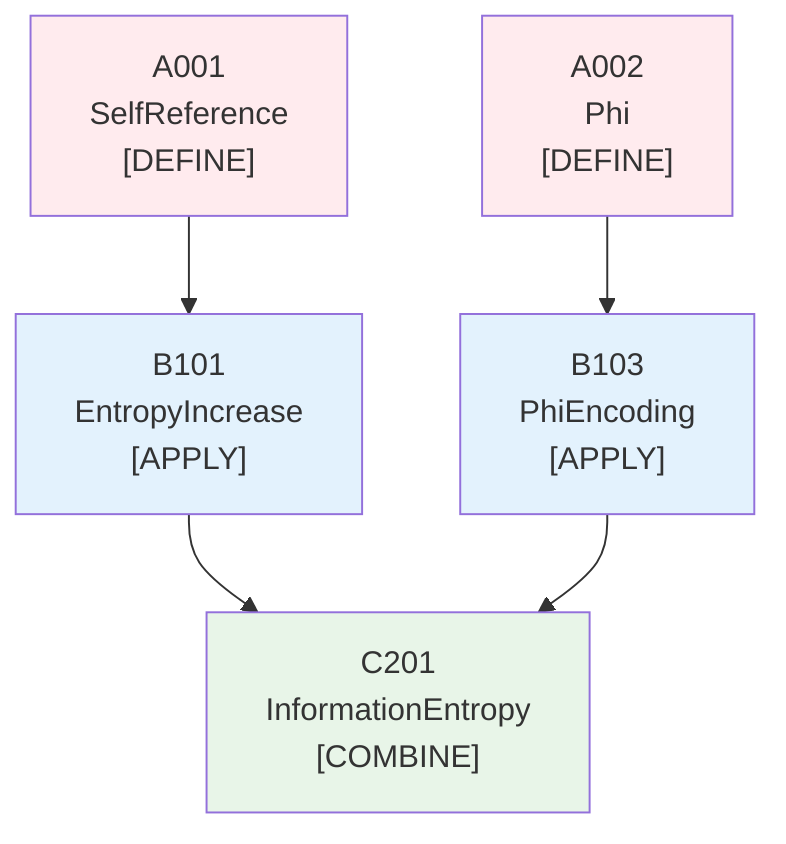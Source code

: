 graph TD
    B101["B101<br/>EntropyIncrease<br/>[APPLY]"]
    B103["B103<br/>PhiEncoding<br/>[APPLY]"]
    A001["A001<br/>SelfReference<br/>[DEFINE]"]
    C201["C201<br/>InformationEntropy<br/>[COMBINE]"]
    A002["A002<br/>Phi<br/>[DEFINE]"]
    A001 --> B101
    A002 --> B103
    B101 --> C201
    B103 --> C201
    classDef layerA fill:#ffebee
    class A001,A002 layerA
    classDef layerB fill:#e3f2fd
    class B101,B103 layerB
    classDef layerC fill:#e8f5e8
    class C201 layerC